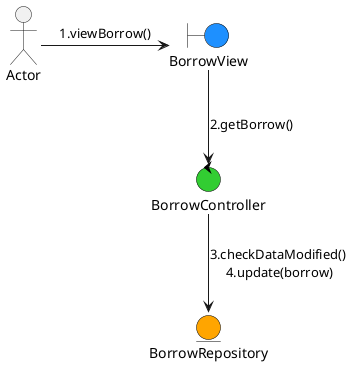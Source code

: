 @startuml EditBorrow

skinparam boundary {
  backgroundColor DodgerBlue
  borderColor black
}

skinparam control {
  backgroundColor LimeGreen
  borderColor black
}

skinparam entity {
  backgroundColor Orange
  borderColor black
}

actor Actor
boundary BorrowView
control BorrowController
entity BorrowRepository

Actor -right-> (BorrowView) : 1.viewBorrow()
(BorrowView) --> (BorrowController) : 2.getBorrow()
(BorrowController) --> (BorrowRepository) : 3.checkDataModified() \n4.update(borrow)

@enduml